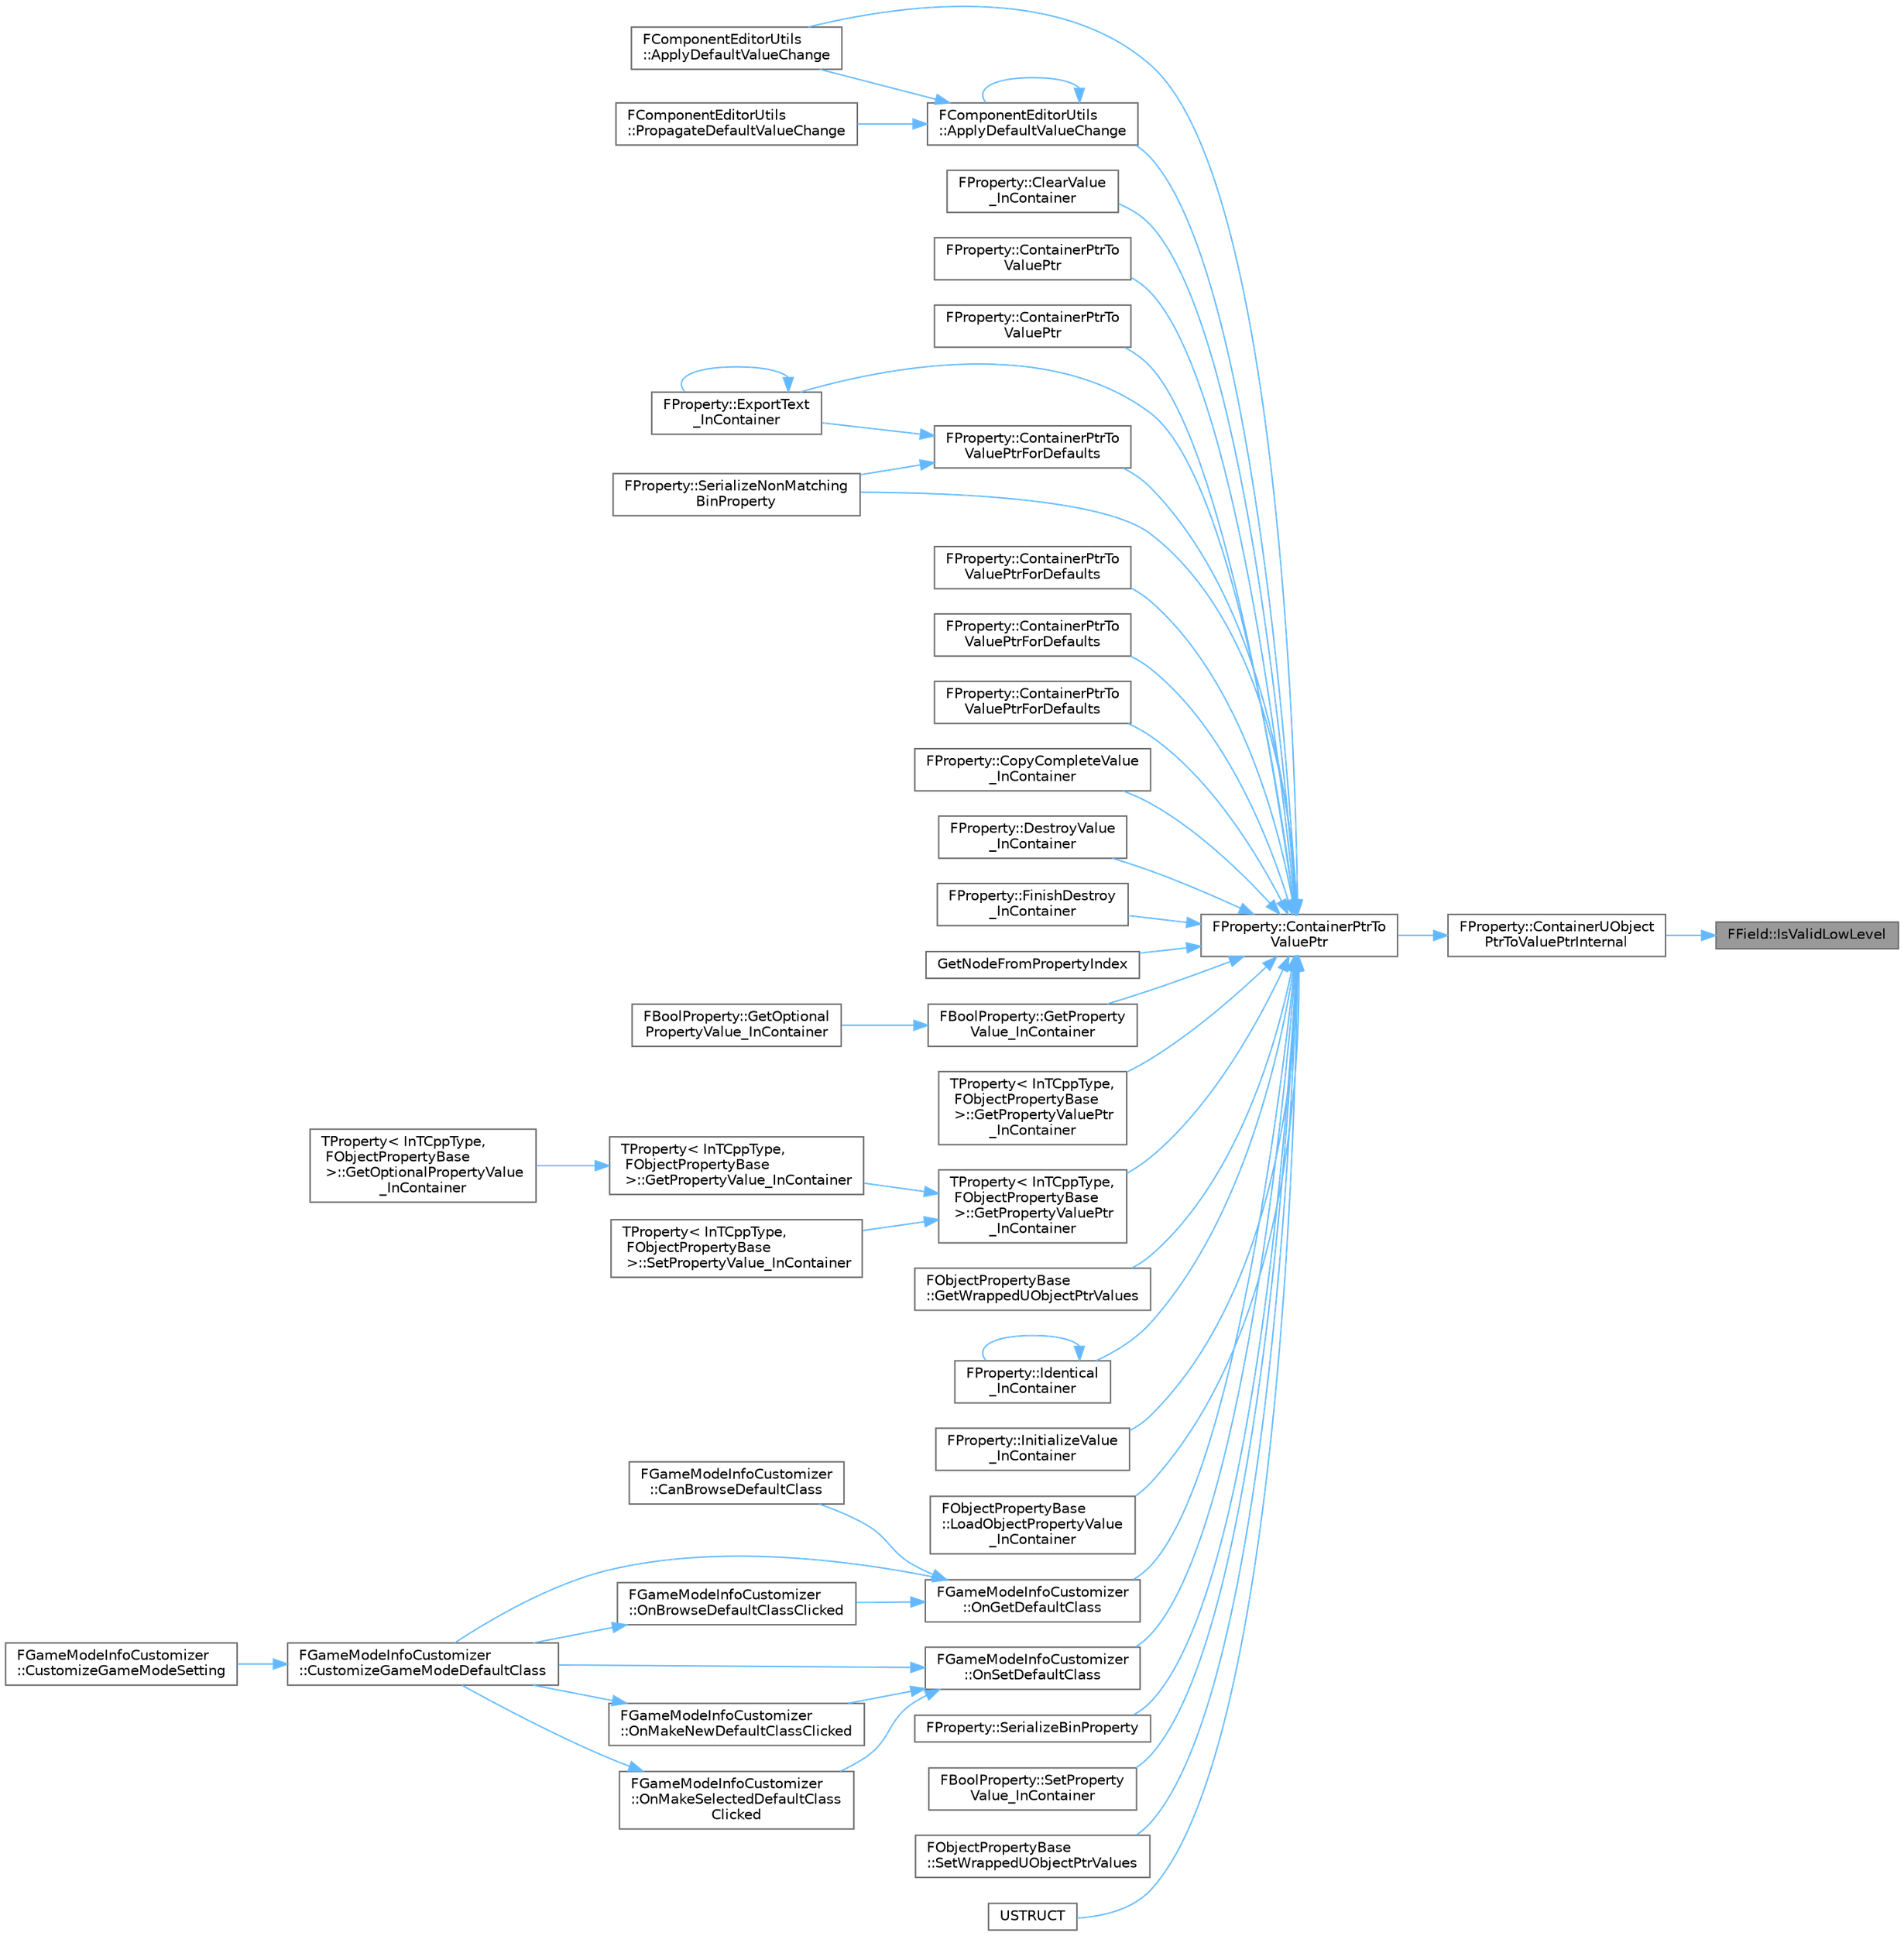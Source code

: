 digraph "FField::IsValidLowLevel"
{
 // INTERACTIVE_SVG=YES
 // LATEX_PDF_SIZE
  bgcolor="transparent";
  edge [fontname=Helvetica,fontsize=10,labelfontname=Helvetica,labelfontsize=10];
  node [fontname=Helvetica,fontsize=10,shape=box,height=0.2,width=0.4];
  rankdir="RL";
  Node1 [id="Node000001",label="FField::IsValidLowLevel",height=0.2,width=0.4,color="gray40", fillcolor="grey60", style="filled", fontcolor="black",tooltip=" "];
  Node1 -> Node2 [id="edge1_Node000001_Node000002",dir="back",color="steelblue1",style="solid",tooltip=" "];
  Node2 [id="Node000002",label="FProperty::ContainerUObject\lPtrToValuePtrInternal",height=0.2,width=0.4,color="grey40", fillcolor="white", style="filled",URL="$d9/dbc/classFProperty.html#a6c47ba654f3c97829da275aed882ee67",tooltip=" "];
  Node2 -> Node3 [id="edge2_Node000002_Node000003",dir="back",color="steelblue1",style="solid",tooltip=" "];
  Node3 [id="Node000003",label="FProperty::ContainerPtrTo\lValuePtr",height=0.2,width=0.4,color="grey40", fillcolor="white", style="filled",URL="$d9/dbc/classFProperty.html#af1bc244e5760ad3c100a854147df5c9a",tooltip="Get the pointer to property value in a supplied 'container'."];
  Node3 -> Node4 [id="edge3_Node000003_Node000004",dir="back",color="steelblue1",style="solid",tooltip=" "];
  Node4 [id="Node000004",label="FComponentEditorUtils\l::ApplyDefaultValueChange",height=0.2,width=0.4,color="grey40", fillcolor="white", style="filled",URL="$d3/d4a/classFComponentEditorUtils.html#a5ea9232144f2b2fdd0479ec4eb9fa59f",tooltip=" "];
  Node3 -> Node5 [id="edge4_Node000003_Node000005",dir="back",color="steelblue1",style="solid",tooltip=" "];
  Node5 [id="Node000005",label="FComponentEditorUtils\l::ApplyDefaultValueChange",height=0.2,width=0.4,color="grey40", fillcolor="white", style="filled",URL="$d3/d4a/classFComponentEditorUtils.html#acf01024138f86216b279b69c2343dcb2",tooltip=" "];
  Node5 -> Node4 [id="edge5_Node000005_Node000004",dir="back",color="steelblue1",style="solid",tooltip=" "];
  Node5 -> Node5 [id="edge6_Node000005_Node000005",dir="back",color="steelblue1",style="solid",tooltip=" "];
  Node5 -> Node6 [id="edge7_Node000005_Node000006",dir="back",color="steelblue1",style="solid",tooltip=" "];
  Node6 [id="Node000006",label="FComponentEditorUtils\l::PropagateDefaultValueChange",height=0.2,width=0.4,color="grey40", fillcolor="white", style="filled",URL="$d3/d4a/classFComponentEditorUtils.html#a8e72d3e0fef2bf7a14a392c1a4cf2adf",tooltip=" "];
  Node3 -> Node7 [id="edge8_Node000003_Node000007",dir="back",color="steelblue1",style="solid",tooltip=" "];
  Node7 [id="Node000007",label="FProperty::ClearValue\l_InContainer",height=0.2,width=0.4,color="grey40", fillcolor="white", style="filled",URL="$d9/dbc/classFProperty.html#aa4e8d2b7f298121d1ecb0f57f4ad552a",tooltip="Zeros the value for this property."];
  Node3 -> Node8 [id="edge9_Node000003_Node000008",dir="back",color="steelblue1",style="solid",tooltip=" "];
  Node8 [id="Node000008",label="FProperty::ContainerPtrTo\lValuePtr",height=0.2,width=0.4,color="grey40", fillcolor="white", style="filled",URL="$d9/dbc/classFProperty.html#a6f4988ffa8f91aeec3336bf5d0713c6b",tooltip=" "];
  Node3 -> Node9 [id="edge10_Node000003_Node000009",dir="back",color="steelblue1",style="solid",tooltip=" "];
  Node9 [id="Node000009",label="FProperty::ContainerPtrTo\lValuePtr",height=0.2,width=0.4,color="grey40", fillcolor="white", style="filled",URL="$d9/dbc/classFProperty.html#ab21fc90dc6288451c55606bb7ca65855",tooltip=" "];
  Node3 -> Node10 [id="edge11_Node000003_Node000010",dir="back",color="steelblue1",style="solid",tooltip=" "];
  Node10 [id="Node000010",label="FProperty::ContainerPtrTo\lValuePtrForDefaults",height=0.2,width=0.4,color="grey40", fillcolor="white", style="filled",URL="$d9/dbc/classFProperty.html#a4b7ee9f108063d0c0852ae5b095f7b70",tooltip=" "];
  Node10 -> Node11 [id="edge12_Node000010_Node000011",dir="back",color="steelblue1",style="solid",tooltip=" "];
  Node11 [id="Node000011",label="FProperty::ExportText\l_InContainer",height=0.2,width=0.4,color="grey40", fillcolor="white", style="filled",URL="$d9/dbc/classFProperty.html#aadfab967c6bfc607931451f0bb817f6d",tooltip=" "];
  Node11 -> Node11 [id="edge13_Node000011_Node000011",dir="back",color="steelblue1",style="solid",tooltip=" "];
  Node10 -> Node12 [id="edge14_Node000010_Node000012",dir="back",color="steelblue1",style="solid",tooltip=" "];
  Node12 [id="Node000012",label="FProperty::SerializeNonMatching\lBinProperty",height=0.2,width=0.4,color="grey40", fillcolor="white", style="filled",URL="$d9/dbc/classFProperty.html#ad9318f700e4c0ce3ffb1374c6acce11b",tooltip="Serializes the property with the struct's data residing in Data, unless it matches the default."];
  Node3 -> Node13 [id="edge15_Node000003_Node000013",dir="back",color="steelblue1",style="solid",tooltip=" "];
  Node13 [id="Node000013",label="FProperty::ContainerPtrTo\lValuePtrForDefaults",height=0.2,width=0.4,color="grey40", fillcolor="white", style="filled",URL="$d9/dbc/classFProperty.html#a4b46b59ca7a9212ac55f805b62862c70",tooltip=" "];
  Node3 -> Node14 [id="edge16_Node000003_Node000014",dir="back",color="steelblue1",style="solid",tooltip=" "];
  Node14 [id="Node000014",label="FProperty::ContainerPtrTo\lValuePtrForDefaults",height=0.2,width=0.4,color="grey40", fillcolor="white", style="filled",URL="$d9/dbc/classFProperty.html#a2aeefd201349000a297f8793cf6dcb06",tooltip=" "];
  Node3 -> Node15 [id="edge17_Node000003_Node000015",dir="back",color="steelblue1",style="solid",tooltip=" "];
  Node15 [id="Node000015",label="FProperty::ContainerPtrTo\lValuePtrForDefaults",height=0.2,width=0.4,color="grey40", fillcolor="white", style="filled",URL="$d9/dbc/classFProperty.html#a0e6c16aaf08c93f989ac336216ac40a0",tooltip=" "];
  Node3 -> Node16 [id="edge18_Node000003_Node000016",dir="back",color="steelblue1",style="solid",tooltip=" "];
  Node16 [id="Node000016",label="FProperty::CopyCompleteValue\l_InContainer",height=0.2,width=0.4,color="grey40", fillcolor="white", style="filled",URL="$d9/dbc/classFProperty.html#a4cfe41233623a158e3e83701ebef1215",tooltip=" "];
  Node3 -> Node17 [id="edge19_Node000003_Node000017",dir="back",color="steelblue1",style="solid",tooltip=" "];
  Node17 [id="Node000017",label="FProperty::DestroyValue\l_InContainer",height=0.2,width=0.4,color="grey40", fillcolor="white", style="filled",URL="$d9/dbc/classFProperty.html#af48b2f7c805cb5d6f63f89be1d15f094",tooltip="Destroys the value for this property."];
  Node3 -> Node11 [id="edge20_Node000003_Node000011",dir="back",color="steelblue1",style="solid",tooltip=" "];
  Node3 -> Node18 [id="edge21_Node000003_Node000018",dir="back",color="steelblue1",style="solid",tooltip=" "];
  Node18 [id="Node000018",label="FProperty::FinishDestroy\l_InContainer",height=0.2,width=0.4,color="grey40", fillcolor="white", style="filled",URL="$d9/dbc/classFProperty.html#a1225876801a0cbccf7eea736212b21e7",tooltip="Applies appropriate finish destroy actions for the property if needed."];
  Node3 -> Node19 [id="edge22_Node000003_Node000019",dir="back",color="steelblue1",style="solid",tooltip=" "];
  Node19 [id="Node000019",label="GetNodeFromPropertyIndex",height=0.2,width=0.4,color="grey40", fillcolor="white", style="filled",URL="$dc/d81/AnimBlueprintGeneratedClass_8h.html#a3f6f31397aff2e801b3f5ba8af34552b",tooltip=" "];
  Node3 -> Node20 [id="edge23_Node000003_Node000020",dir="back",color="steelblue1",style="solid",tooltip=" "];
  Node20 [id="Node000020",label="FBoolProperty::GetProperty\lValue_InContainer",height=0.2,width=0.4,color="grey40", fillcolor="white", style="filled",URL="$de/d22/classFBoolProperty.html#ae2e4d78acaa9ab425fbdfc2c8a9c0738",tooltip=" "];
  Node20 -> Node21 [id="edge24_Node000020_Node000021",dir="back",color="steelblue1",style="solid",tooltip=" "];
  Node21 [id="Node000021",label="FBoolProperty::GetOptional\lPropertyValue_InContainer",height=0.2,width=0.4,color="grey40", fillcolor="white", style="filled",URL="$de/d22/classFBoolProperty.html#a9532ec6398259b58505c6827ccddc34b",tooltip=" "];
  Node3 -> Node22 [id="edge25_Node000003_Node000022",dir="back",color="steelblue1",style="solid",tooltip=" "];
  Node22 [id="Node000022",label="TProperty\< InTCppType,\l FObjectPropertyBase\l \>::GetPropertyValuePtr\l_InContainer",height=0.2,width=0.4,color="grey40", fillcolor="white", style="filled",URL="$d1/dc3/classTProperty.html#af4a1105706ce650fd4a5ff44ebd410e5",tooltip=" "];
  Node3 -> Node23 [id="edge26_Node000003_Node000023",dir="back",color="steelblue1",style="solid",tooltip=" "];
  Node23 [id="Node000023",label="TProperty\< InTCppType,\l FObjectPropertyBase\l \>::GetPropertyValuePtr\l_InContainer",height=0.2,width=0.4,color="grey40", fillcolor="white", style="filled",URL="$d1/dc3/classTProperty.html#a91bd7b32278ff3d6cd0350c827a886aa",tooltip=" "];
  Node23 -> Node24 [id="edge27_Node000023_Node000024",dir="back",color="steelblue1",style="solid",tooltip=" "];
  Node24 [id="Node000024",label="TProperty\< InTCppType,\l FObjectPropertyBase\l \>::GetPropertyValue_InContainer",height=0.2,width=0.4,color="grey40", fillcolor="white", style="filled",URL="$d1/dc3/classTProperty.html#a8d41e9b0f037f0847312d1db39e4a86f",tooltip=" "];
  Node24 -> Node25 [id="edge28_Node000024_Node000025",dir="back",color="steelblue1",style="solid",tooltip=" "];
  Node25 [id="Node000025",label="TProperty\< InTCppType,\l FObjectPropertyBase\l \>::GetOptionalPropertyValue\l_InContainer",height=0.2,width=0.4,color="grey40", fillcolor="white", style="filled",URL="$d1/dc3/classTProperty.html#ae6e04b76a5a4d8c2eab1e7e76a142a72",tooltip=" "];
  Node23 -> Node26 [id="edge29_Node000023_Node000026",dir="back",color="steelblue1",style="solid",tooltip=" "];
  Node26 [id="Node000026",label="TProperty\< InTCppType,\l FObjectPropertyBase\l \>::SetPropertyValue_InContainer",height=0.2,width=0.4,color="grey40", fillcolor="white", style="filled",URL="$d1/dc3/classTProperty.html#a7bada2e102838baf4ee128e3a5f370f6",tooltip=" "];
  Node3 -> Node27 [id="edge30_Node000003_Node000027",dir="back",color="steelblue1",style="solid",tooltip=" "];
  Node27 [id="Node000027",label="FObjectPropertyBase\l::GetWrappedUObjectPtrValues",height=0.2,width=0.4,color="grey40", fillcolor="white", style="filled",URL="$d6/d97/classFObjectPropertyBase.html#a55da24c8d9ea2e3e8dfebd95cb0bbbf8",tooltip=" "];
  Node3 -> Node28 [id="edge31_Node000003_Node000028",dir="back",color="steelblue1",style="solid",tooltip=" "];
  Node28 [id="Node000028",label="FProperty::Identical\l_InContainer",height=0.2,width=0.4,color="grey40", fillcolor="white", style="filled",URL="$d9/dbc/classFProperty.html#aa67838e6361627a93f1c7c1b4edad583",tooltip="Determines whether the property values are identical."];
  Node28 -> Node28 [id="edge32_Node000028_Node000028",dir="back",color="steelblue1",style="solid",tooltip=" "];
  Node3 -> Node29 [id="edge33_Node000003_Node000029",dir="back",color="steelblue1",style="solid",tooltip=" "];
  Node29 [id="Node000029",label="FProperty::InitializeValue\l_InContainer",height=0.2,width=0.4,color="grey40", fillcolor="white", style="filled",URL="$d9/dbc/classFProperty.html#a97c77de2a98693d2292804794b04c509",tooltip="Zeros, copies from the default, or calls the constructor for on the value for this property."];
  Node3 -> Node30 [id="edge34_Node000003_Node000030",dir="back",color="steelblue1",style="solid",tooltip=" "];
  Node30 [id="Node000030",label="FObjectPropertyBase\l::LoadObjectPropertyValue\l_InContainer",height=0.2,width=0.4,color="grey40", fillcolor="white", style="filled",URL="$d6/d97/classFObjectPropertyBase.html#a725436a77b69295cdb553c6d8333e677",tooltip=" "];
  Node3 -> Node31 [id="edge35_Node000003_Node000031",dir="back",color="steelblue1",style="solid",tooltip=" "];
  Node31 [id="Node000031",label="FGameModeInfoCustomizer\l::OnGetDefaultClass",height=0.2,width=0.4,color="grey40", fillcolor="white", style="filled",URL="$d8/d99/classFGameModeInfoCustomizer.html#ae70cc0445daafb48bf878afa4117e04a",tooltip="Find the current default class by property name."];
  Node31 -> Node32 [id="edge36_Node000031_Node000032",dir="back",color="steelblue1",style="solid",tooltip=" "];
  Node32 [id="Node000032",label="FGameModeInfoCustomizer\l::CanBrowseDefaultClass",height=0.2,width=0.4,color="grey40", fillcolor="white", style="filled",URL="$d8/d99/classFGameModeInfoCustomizer.html#adb938be48350e148069517baa1285cae",tooltip=" "];
  Node31 -> Node33 [id="edge37_Node000031_Node000033",dir="back",color="steelblue1",style="solid",tooltip=" "];
  Node33 [id="Node000033",label="FGameModeInfoCustomizer\l::CustomizeGameModeDefaultClass",height=0.2,width=0.4,color="grey40", fillcolor="white", style="filled",URL="$d8/d99/classFGameModeInfoCustomizer.html#a74d406f84c5b9f70518e8d34579a603e",tooltip="Create widget fo modifying a default class within the current GameMode."];
  Node33 -> Node34 [id="edge38_Node000033_Node000034",dir="back",color="steelblue1",style="solid",tooltip=" "];
  Node34 [id="Node000034",label="FGameModeInfoCustomizer\l::CustomizeGameModeSetting",height=0.2,width=0.4,color="grey40", fillcolor="white", style="filled",URL="$d8/d99/classFGameModeInfoCustomizer.html#ad7c2b7a819accac445cba2e1433a3540",tooltip="Add special customization for the GameMode setting."];
  Node31 -> Node35 [id="edge39_Node000031_Node000035",dir="back",color="steelblue1",style="solid",tooltip=" "];
  Node35 [id="Node000035",label="FGameModeInfoCustomizer\l::OnBrowseDefaultClassClicked",height=0.2,width=0.4,color="grey40", fillcolor="white", style="filled",URL="$d8/d99/classFGameModeInfoCustomizer.html#ade2a81c392edec8282adfc6e30cab81d",tooltip=" "];
  Node35 -> Node33 [id="edge40_Node000035_Node000033",dir="back",color="steelblue1",style="solid",tooltip=" "];
  Node3 -> Node36 [id="edge41_Node000003_Node000036",dir="back",color="steelblue1",style="solid",tooltip=" "];
  Node36 [id="Node000036",label="FGameModeInfoCustomizer\l::OnSetDefaultClass",height=0.2,width=0.4,color="grey40", fillcolor="white", style="filled",URL="$d8/d99/classFGameModeInfoCustomizer.html#a2a39d454a3b125216403449709824e10",tooltip="Set a new default class by property name."];
  Node36 -> Node33 [id="edge42_Node000036_Node000033",dir="back",color="steelblue1",style="solid",tooltip=" "];
  Node36 -> Node37 [id="edge43_Node000036_Node000037",dir="back",color="steelblue1",style="solid",tooltip=" "];
  Node37 [id="Node000037",label="FGameModeInfoCustomizer\l::OnMakeNewDefaultClassClicked",height=0.2,width=0.4,color="grey40", fillcolor="white", style="filled",URL="$d8/d99/classFGameModeInfoCustomizer.html#a428d5673e6f730b54cb9e4f82187c4ed",tooltip=" "];
  Node37 -> Node33 [id="edge44_Node000037_Node000033",dir="back",color="steelblue1",style="solid",tooltip=" "];
  Node36 -> Node38 [id="edge45_Node000036_Node000038",dir="back",color="steelblue1",style="solid",tooltip=" "];
  Node38 [id="Node000038",label="FGameModeInfoCustomizer\l::OnMakeSelectedDefaultClass\lClicked",height=0.2,width=0.4,color="grey40", fillcolor="white", style="filled",URL="$d8/d99/classFGameModeInfoCustomizer.html#a2dffcf1881b3be27497bee48e5ddf977",tooltip=" "];
  Node38 -> Node33 [id="edge46_Node000038_Node000033",dir="back",color="steelblue1",style="solid",tooltip=" "];
  Node3 -> Node39 [id="edge47_Node000003_Node000039",dir="back",color="steelblue1",style="solid",tooltip=" "];
  Node39 [id="Node000039",label="FProperty::SerializeBinProperty",height=0.2,width=0.4,color="grey40", fillcolor="white", style="filled",URL="$d9/dbc/classFProperty.html#a0db068b7247e35246a3832b6b6c45b4c",tooltip="Serializes the property with the struct's data residing in Data."];
  Node3 -> Node12 [id="edge48_Node000003_Node000012",dir="back",color="steelblue1",style="solid",tooltip=" "];
  Node3 -> Node40 [id="edge49_Node000003_Node000040",dir="back",color="steelblue1",style="solid",tooltip=" "];
  Node40 [id="Node000040",label="FBoolProperty::SetProperty\lValue_InContainer",height=0.2,width=0.4,color="grey40", fillcolor="white", style="filled",URL="$de/d22/classFBoolProperty.html#af9e6e70f339d242b93a4c4f53fbd5df5",tooltip=" "];
  Node3 -> Node41 [id="edge50_Node000003_Node000041",dir="back",color="steelblue1",style="solid",tooltip=" "];
  Node41 [id="Node000041",label="FObjectPropertyBase\l::SetWrappedUObjectPtrValues",height=0.2,width=0.4,color="grey40", fillcolor="white", style="filled",URL="$d6/d97/classFObjectPropertyBase.html#a2cc3c6831ead3b59a29b65b84134c589",tooltip=" "];
  Node3 -> Node42 [id="edge51_Node000003_Node000042",dir="back",color="steelblue1",style="solid",tooltip=" "];
  Node42 [id="Node000042",label="USTRUCT",height=0.2,width=0.4,color="grey40", fillcolor="white", style="filled",URL="$dd/d5b/AIDataProvider_8h.html#af325c00c8685aa89bf529e2c706fc6cb",tooltip="AIDataProvider is an object that can provide collection of properties associated with bound pawn owne..."];
}
